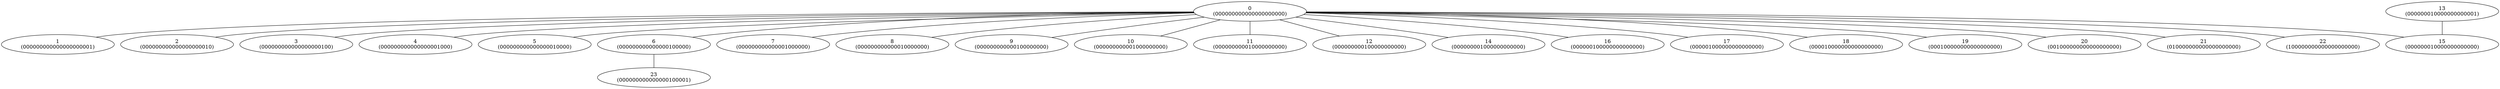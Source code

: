graph fsm {
"0\n(000000000000000000000)"--"1\n(000000000000000000001)";
"0\n(000000000000000000000)"--"2\n(000000000000000000010)";
"0\n(000000000000000000000)"--"3\n(000000000000000000100)";
"0\n(000000000000000000000)"--"4\n(000000000000000001000)";
"0\n(000000000000000000000)"--"5\n(000000000000000010000)";
"0\n(000000000000000000000)"--"6\n(000000000000000100000)";
"0\n(000000000000000000000)"--"7\n(000000000000001000000)";
"0\n(000000000000000000000)"--"8\n(000000000000010000000)";
"0\n(000000000000000000000)"--"9\n(000000000000100000000)";
"0\n(000000000000000000000)"--"10\n(000000000001000000000)";
"0\n(000000000000000000000)"--"11\n(000000000010000000000)";
"0\n(000000000000000000000)"--"12\n(000000000100000000000)";
"0\n(000000000000000000000)"--"14\n(000000001000000000000)";
"0\n(000000000000000000000)"--"15\n(000000010000000000000)";
"0\n(000000000000000000000)"--"16\n(000000100000000000000)";
"0\n(000000000000000000000)"--"17\n(000001000000000000000)";
"0\n(000000000000000000000)"--"18\n(000010000000000000000)";
"0\n(000000000000000000000)"--"19\n(000100000000000000000)";
"0\n(000000000000000000000)"--"20\n(001000000000000000000)";
"0\n(000000000000000000000)"--"21\n(010000000000000000000)";
"0\n(000000000000000000000)"--"22\n(100000000000000000000)";
"6\n(000000000000000100000)"--"23\n(000000000000000100001)";
"13\n(000000010000000000001)"--"15\n(000000010000000000000)";
}
